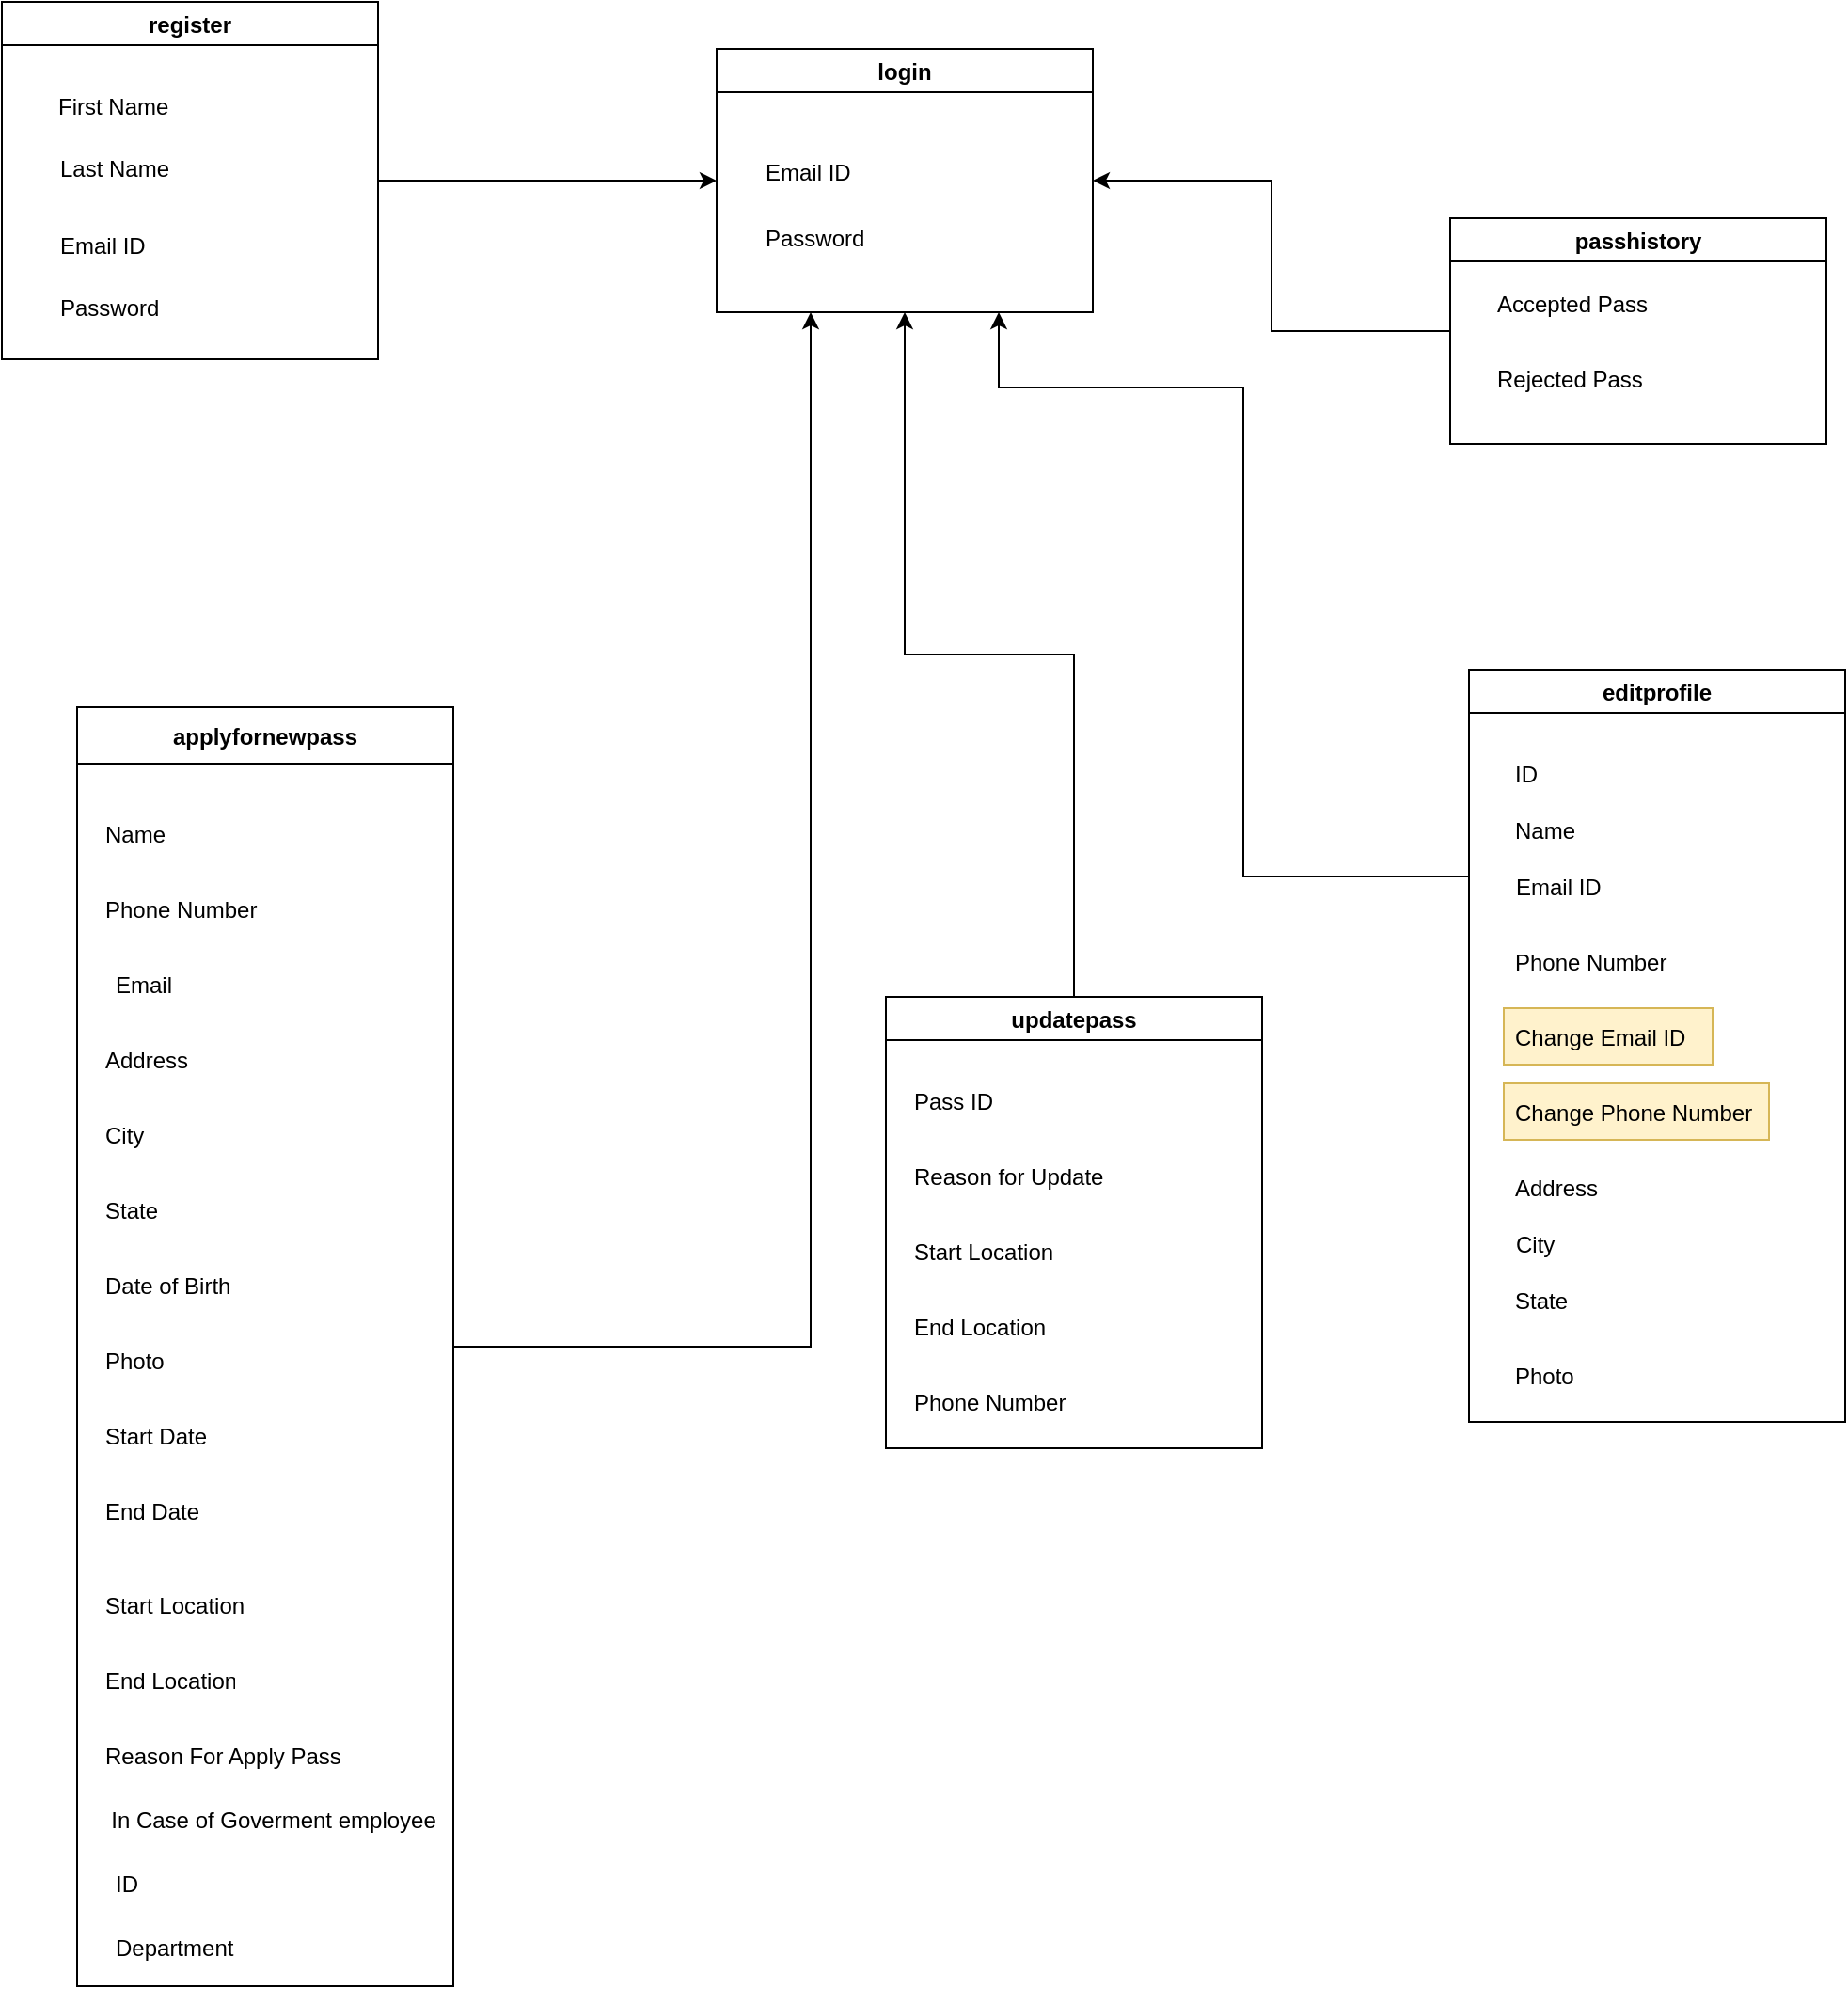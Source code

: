 <mxfile version="16.5.1" type="device"><diagram id="C5RBs43oDa-KdzZeNtuy" name="Page-1"><mxGraphModel dx="2076" dy="1320" grid="1" gridSize="10" guides="1" tooltips="1" connect="1" arrows="1" fold="1" page="1" pageScale="1" pageWidth="827" pageHeight="1169" math="0" shadow="0"><root><mxCell id="WIyWlLk6GJQsqaUBKTNV-0"/><mxCell id="WIyWlLk6GJQsqaUBKTNV-1" parent="WIyWlLk6GJQsqaUBKTNV-0"/><mxCell id="ux_ChrM_bu3ap9-uoVFb-0" value="login" style="swimlane;" parent="WIyWlLk6GJQsqaUBKTNV-1" vertex="1"><mxGeometry x="660" y="80" width="200" height="140" as="geometry"/></mxCell><mxCell id="ux_ChrM_bu3ap9-uoVFb-10" value="Email ID" style="text;strokeColor=none;fillColor=none;align=left;verticalAlign=middle;spacingLeft=4;spacingRight=4;overflow=hidden;points=[[0,0.5],[1,0.5]];portConstraint=eastwest;rotatable=0;" parent="ux_ChrM_bu3ap9-uoVFb-0" vertex="1"><mxGeometry x="20" y="50" width="110" height="30" as="geometry"/></mxCell><mxCell id="ux_ChrM_bu3ap9-uoVFb-14" value="Password" style="text;strokeColor=none;fillColor=none;align=left;verticalAlign=middle;spacingLeft=4;spacingRight=4;overflow=hidden;points=[[0,0.5],[1,0.5]];portConstraint=eastwest;rotatable=0;" parent="ux_ChrM_bu3ap9-uoVFb-0" vertex="1"><mxGeometry x="20" y="85" width="110" height="30" as="geometry"/></mxCell><mxCell id="iPcBIw3IaXngAPwADsL5-11" style="edgeStyle=orthogonalEdgeStyle;rounded=0;orthogonalLoop=1;jettySize=auto;html=1;entryX=0.25;entryY=1;entryDx=0;entryDy=0;" edge="1" parent="WIyWlLk6GJQsqaUBKTNV-1" source="ux_ChrM_bu3ap9-uoVFb-21" target="ux_ChrM_bu3ap9-uoVFb-0"><mxGeometry relative="1" as="geometry"/></mxCell><mxCell id="ux_ChrM_bu3ap9-uoVFb-21" value="applyfornewpass" style="swimlane;startSize=30;" parent="WIyWlLk6GJQsqaUBKTNV-1" vertex="1"><mxGeometry x="320" y="430" width="200" height="680" as="geometry"/></mxCell><mxCell id="ux_ChrM_bu3ap9-uoVFb-30" value="Name" style="text;strokeColor=none;fillColor=none;align=left;verticalAlign=middle;spacingLeft=4;spacingRight=4;overflow=hidden;points=[[0,0.5],[1,0.5]];portConstraint=eastwest;rotatable=0;" parent="ux_ChrM_bu3ap9-uoVFb-21" vertex="1"><mxGeometry x="9" y="52" width="80" height="30" as="geometry"/></mxCell><mxCell id="ux_ChrM_bu3ap9-uoVFb-33" value="Email" style="text;strokeColor=none;fillColor=none;align=left;verticalAlign=middle;spacingLeft=4;spacingRight=4;overflow=hidden;points=[[0,0.5],[1,0.5]];portConstraint=eastwest;rotatable=0;" parent="ux_ChrM_bu3ap9-uoVFb-21" vertex="1"><mxGeometry x="14.5" y="132" width="80" height="30" as="geometry"/></mxCell><mxCell id="ux_ChrM_bu3ap9-uoVFb-31" value="Phone Number" style="text;strokeColor=none;fillColor=none;align=left;verticalAlign=middle;spacingLeft=4;spacingRight=4;overflow=hidden;points=[[0,0.5],[1,0.5]];portConstraint=eastwest;rotatable=0;" parent="ux_ChrM_bu3ap9-uoVFb-21" vertex="1"><mxGeometry x="9" y="92" width="121" height="30" as="geometry"/></mxCell><mxCell id="ux_ChrM_bu3ap9-uoVFb-41" value="Address" style="text;strokeColor=none;fillColor=none;align=left;verticalAlign=middle;spacingLeft=4;spacingRight=4;overflow=hidden;points=[[0,0.5],[1,0.5]];portConstraint=eastwest;rotatable=0;" parent="ux_ChrM_bu3ap9-uoVFb-21" vertex="1"><mxGeometry x="9" y="172" width="80" height="30" as="geometry"/></mxCell><mxCell id="ux_ChrM_bu3ap9-uoVFb-42" value="City" style="text;strokeColor=none;fillColor=none;align=left;verticalAlign=middle;spacingLeft=4;spacingRight=4;overflow=hidden;points=[[0,0.5],[1,0.5]];portConstraint=eastwest;rotatable=0;" parent="ux_ChrM_bu3ap9-uoVFb-21" vertex="1"><mxGeometry x="9" y="212" width="80" height="30" as="geometry"/></mxCell><mxCell id="ux_ChrM_bu3ap9-uoVFb-43" value="State" style="text;strokeColor=none;fillColor=none;align=left;verticalAlign=middle;spacingLeft=4;spacingRight=4;overflow=hidden;points=[[0,0.5],[1,0.5]];portConstraint=eastwest;rotatable=0;" parent="ux_ChrM_bu3ap9-uoVFb-21" vertex="1"><mxGeometry x="9" y="252" width="80" height="30" as="geometry"/></mxCell><mxCell id="ux_ChrM_bu3ap9-uoVFb-44" value="Date of Birth" style="text;strokeColor=none;fillColor=none;align=left;verticalAlign=middle;spacingLeft=4;spacingRight=4;overflow=hidden;points=[[0,0.5],[1,0.5]];portConstraint=eastwest;rotatable=0;" parent="ux_ChrM_bu3ap9-uoVFb-21" vertex="1"><mxGeometry x="9" y="292" width="80" height="30" as="geometry"/></mxCell><mxCell id="ux_ChrM_bu3ap9-uoVFb-45" value="Photo" style="text;strokeColor=none;fillColor=none;align=left;verticalAlign=middle;spacingLeft=4;spacingRight=4;overflow=hidden;points=[[0,0.5],[1,0.5]];portConstraint=eastwest;rotatable=0;" parent="ux_ChrM_bu3ap9-uoVFb-21" vertex="1"><mxGeometry x="9" y="332" width="80" height="30" as="geometry"/></mxCell><mxCell id="ux_ChrM_bu3ap9-uoVFb-46" value="Start Date" style="text;strokeColor=none;fillColor=none;align=left;verticalAlign=middle;spacingLeft=4;spacingRight=4;overflow=hidden;points=[[0,0.5],[1,0.5]];portConstraint=eastwest;rotatable=0;" parent="ux_ChrM_bu3ap9-uoVFb-21" vertex="1"><mxGeometry x="9" y="372" width="80" height="30" as="geometry"/></mxCell><mxCell id="ux_ChrM_bu3ap9-uoVFb-48" value="End Date" style="text;strokeColor=none;fillColor=none;align=left;verticalAlign=middle;spacingLeft=4;spacingRight=4;overflow=hidden;points=[[0,0.5],[1,0.5]];portConstraint=eastwest;rotatable=0;" parent="ux_ChrM_bu3ap9-uoVFb-21" vertex="1"><mxGeometry x="9" y="412" width="80" height="30" as="geometry"/></mxCell><mxCell id="ux_ChrM_bu3ap9-uoVFb-47" value="Start Location" style="text;strokeColor=none;fillColor=none;align=left;verticalAlign=middle;spacingLeft=4;spacingRight=4;overflow=hidden;points=[[0,0.5],[1,0.5]];portConstraint=eastwest;rotatable=0;" parent="ux_ChrM_bu3ap9-uoVFb-21" vertex="1"><mxGeometry x="9" y="462" width="91" height="30" as="geometry"/></mxCell><mxCell id="ux_ChrM_bu3ap9-uoVFb-49" value="End Location" style="text;strokeColor=none;fillColor=none;align=left;verticalAlign=middle;spacingLeft=4;spacingRight=4;overflow=hidden;points=[[0,0.5],[1,0.5]];portConstraint=eastwest;rotatable=0;" parent="ux_ChrM_bu3ap9-uoVFb-21" vertex="1"><mxGeometry x="9" y="502" width="80" height="30" as="geometry"/></mxCell><mxCell id="ux_ChrM_bu3ap9-uoVFb-50" value="Reason For Apply Pass" style="text;strokeColor=none;fillColor=none;align=left;verticalAlign=middle;spacingLeft=4;spacingRight=4;overflow=hidden;points=[[0,0.5],[1,0.5]];portConstraint=eastwest;rotatable=0;" parent="ux_ChrM_bu3ap9-uoVFb-21" vertex="1"><mxGeometry x="9" y="542" width="145.5" height="30" as="geometry"/></mxCell><mxCell id="ux_ChrM_bu3ap9-uoVFb-53" value="In Case of Goverment employee" style="text;html=1;align=center;verticalAlign=middle;resizable=0;points=[];autosize=1;strokeColor=none;fillColor=none;" parent="ux_ChrM_bu3ap9-uoVFb-21" vertex="1"><mxGeometry x="9" y="582" width="190" height="20" as="geometry"/></mxCell><mxCell id="ux_ChrM_bu3ap9-uoVFb-54" value="ID" style="text;strokeColor=none;fillColor=none;align=left;verticalAlign=middle;spacingLeft=4;spacingRight=4;overflow=hidden;points=[[0,0.5],[1,0.5]];portConstraint=eastwest;rotatable=0;" parent="ux_ChrM_bu3ap9-uoVFb-21" vertex="1"><mxGeometry x="14.5" y="610" width="80" height="30" as="geometry"/></mxCell><mxCell id="ux_ChrM_bu3ap9-uoVFb-55" value="Department" style="text;strokeColor=none;fillColor=none;align=left;verticalAlign=middle;spacingLeft=4;spacingRight=4;overflow=hidden;points=[[0,0.5],[1,0.5]];portConstraint=eastwest;rotatable=0;" parent="ux_ChrM_bu3ap9-uoVFb-21" vertex="1"><mxGeometry x="14.5" y="644" width="80" height="30" as="geometry"/></mxCell><mxCell id="iPcBIw3IaXngAPwADsL5-12" style="edgeStyle=orthogonalEdgeStyle;rounded=0;orthogonalLoop=1;jettySize=auto;html=1;entryX=0.5;entryY=1;entryDx=0;entryDy=0;" edge="1" parent="WIyWlLk6GJQsqaUBKTNV-1" source="ux_ChrM_bu3ap9-uoVFb-24" target="ux_ChrM_bu3ap9-uoVFb-0"><mxGeometry relative="1" as="geometry"/></mxCell><mxCell id="ux_ChrM_bu3ap9-uoVFb-24" value="updatepass" style="swimlane;" parent="WIyWlLk6GJQsqaUBKTNV-1" vertex="1"><mxGeometry x="750" y="584" width="200" height="240" as="geometry"/></mxCell><mxCell id="ux_ChrM_bu3ap9-uoVFb-38" value="Pass ID" style="text;strokeColor=none;fillColor=none;align=left;verticalAlign=middle;spacingLeft=4;spacingRight=4;overflow=hidden;points=[[0,0.5],[1,0.5]];portConstraint=eastwest;rotatable=0;" parent="ux_ChrM_bu3ap9-uoVFb-24" vertex="1"><mxGeometry x="9" y="40" width="80" height="30" as="geometry"/></mxCell><mxCell id="ux_ChrM_bu3ap9-uoVFb-37" value="Reason for Update" style="text;strokeColor=none;fillColor=none;align=left;verticalAlign=middle;spacingLeft=4;spacingRight=4;overflow=hidden;points=[[0,0.5],[1,0.5]];portConstraint=eastwest;rotatable=0;" parent="ux_ChrM_bu3ap9-uoVFb-24" vertex="1"><mxGeometry x="9" y="80" width="121" height="30" as="geometry"/></mxCell><mxCell id="ux_ChrM_bu3ap9-uoVFb-36" value="Start Location" style="text;strokeColor=none;fillColor=none;align=left;verticalAlign=middle;spacingLeft=4;spacingRight=4;overflow=hidden;points=[[0,0.5],[1,0.5]];portConstraint=eastwest;rotatable=0;" parent="ux_ChrM_bu3ap9-uoVFb-24" vertex="1"><mxGeometry x="9" y="120" width="101" height="30" as="geometry"/></mxCell><mxCell id="ux_ChrM_bu3ap9-uoVFb-35" value="End Location" style="text;strokeColor=none;fillColor=none;align=left;verticalAlign=middle;spacingLeft=4;spacingRight=4;overflow=hidden;points=[[0,0.5],[1,0.5]];portConstraint=eastwest;rotatable=0;" parent="ux_ChrM_bu3ap9-uoVFb-24" vertex="1"><mxGeometry x="9" y="160" width="111" height="30" as="geometry"/></mxCell><mxCell id="ux_ChrM_bu3ap9-uoVFb-34" value="Phone Number" style="text;strokeColor=none;fillColor=none;align=left;verticalAlign=middle;spacingLeft=4;spacingRight=4;overflow=hidden;points=[[0,0.5],[1,0.5]];portConstraint=eastwest;rotatable=0;" parent="ux_ChrM_bu3ap9-uoVFb-24" vertex="1"><mxGeometry x="9" y="200" width="121" height="30" as="geometry"/></mxCell><mxCell id="iPcBIw3IaXngAPwADsL5-14" style="edgeStyle=orthogonalEdgeStyle;rounded=0;orthogonalLoop=1;jettySize=auto;html=1;entryX=1;entryY=0.5;entryDx=0;entryDy=0;" edge="1" parent="WIyWlLk6GJQsqaUBKTNV-1" source="ux_ChrM_bu3ap9-uoVFb-26" target="ux_ChrM_bu3ap9-uoVFb-0"><mxGeometry relative="1" as="geometry"/></mxCell><mxCell id="ux_ChrM_bu3ap9-uoVFb-26" value="passhistory" style="swimlane;" parent="WIyWlLk6GJQsqaUBKTNV-1" vertex="1"><mxGeometry x="1050" y="170" width="200" height="120" as="geometry"/></mxCell><mxCell id="ux_ChrM_bu3ap9-uoVFb-57" value="Accepted Pass" style="text;strokeColor=none;fillColor=none;align=left;verticalAlign=middle;spacingLeft=4;spacingRight=4;overflow=hidden;points=[[0,0.5],[1,0.5]];portConstraint=eastwest;rotatable=0;" parent="ux_ChrM_bu3ap9-uoVFb-26" vertex="1"><mxGeometry x="19" y="30" width="111" height="30" as="geometry"/></mxCell><mxCell id="ux_ChrM_bu3ap9-uoVFb-59" value="Rejected Pass" style="text;strokeColor=none;fillColor=none;align=left;verticalAlign=middle;spacingLeft=4;spacingRight=4;overflow=hidden;points=[[0,0.5],[1,0.5]];portConstraint=eastwest;rotatable=0;" parent="ux_ChrM_bu3ap9-uoVFb-26" vertex="1"><mxGeometry x="19" y="70" width="91" height="30" as="geometry"/></mxCell><mxCell id="iPcBIw3IaXngAPwADsL5-15" style="edgeStyle=orthogonalEdgeStyle;rounded=0;orthogonalLoop=1;jettySize=auto;html=1;entryX=0.75;entryY=1;entryDx=0;entryDy=0;" edge="1" parent="WIyWlLk6GJQsqaUBKTNV-1" source="ux_ChrM_bu3ap9-uoVFb-28" target="ux_ChrM_bu3ap9-uoVFb-0"><mxGeometry relative="1" as="geometry"><Array as="points"><mxPoint x="940" y="520"/><mxPoint x="940" y="260"/><mxPoint x="810" y="260"/></Array></mxGeometry></mxCell><mxCell id="ux_ChrM_bu3ap9-uoVFb-28" value="editprofile" style="swimlane;" parent="WIyWlLk6GJQsqaUBKTNV-1" vertex="1"><mxGeometry x="1060" y="410" width="200" height="400" as="geometry"/></mxCell><mxCell id="ux_ChrM_bu3ap9-uoVFb-58" value="Name" style="text;strokeColor=none;fillColor=none;align=left;verticalAlign=middle;spacingLeft=4;spacingRight=4;overflow=hidden;points=[[0,0.5],[1,0.5]];portConstraint=eastwest;rotatable=0;" parent="ux_ChrM_bu3ap9-uoVFb-28" vertex="1"><mxGeometry x="18.5" y="70" width="80" height="30" as="geometry"/></mxCell><mxCell id="ux_ChrM_bu3ap9-uoVFb-62" value="Email ID" style="text;strokeColor=none;fillColor=none;align=left;verticalAlign=middle;spacingLeft=4;spacingRight=4;overflow=hidden;points=[[0,0.5],[1,0.5]];portConstraint=eastwest;rotatable=0;" parent="ux_ChrM_bu3ap9-uoVFb-28" vertex="1"><mxGeometry x="19" y="100" width="80" height="30" as="geometry"/></mxCell><mxCell id="ux_ChrM_bu3ap9-uoVFb-63" value="Phone Number" style="text;strokeColor=none;fillColor=none;align=left;verticalAlign=middle;spacingLeft=4;spacingRight=4;overflow=hidden;points=[[0,0.5],[1,0.5]];portConstraint=eastwest;rotatable=0;" parent="ux_ChrM_bu3ap9-uoVFb-28" vertex="1"><mxGeometry x="18.5" y="140" width="101" height="30" as="geometry"/></mxCell><mxCell id="ux_ChrM_bu3ap9-uoVFb-64" value="Change Email ID" style="text;strokeColor=#d6b656;fillColor=#fff2cc;align=left;verticalAlign=middle;spacingLeft=4;spacingRight=4;overflow=hidden;points=[[0,0.5],[1,0.5]];portConstraint=eastwest;rotatable=0;" parent="ux_ChrM_bu3ap9-uoVFb-28" vertex="1"><mxGeometry x="18.5" y="180" width="111" height="30" as="geometry"/></mxCell><mxCell id="ux_ChrM_bu3ap9-uoVFb-65" value="Change Phone Number" style="text;strokeColor=#d6b656;fillColor=#fff2cc;align=left;verticalAlign=middle;spacingLeft=4;spacingRight=4;overflow=hidden;points=[[0,0.5],[1,0.5]];portConstraint=eastwest;rotatable=0;" parent="ux_ChrM_bu3ap9-uoVFb-28" vertex="1"><mxGeometry x="18.5" y="220" width="141" height="30" as="geometry"/></mxCell><mxCell id="ux_ChrM_bu3ap9-uoVFb-66" value="Address" style="text;strokeColor=none;fillColor=none;align=left;verticalAlign=middle;spacingLeft=4;spacingRight=4;overflow=hidden;points=[[0,0.5],[1,0.5]];portConstraint=eastwest;rotatable=0;" parent="ux_ChrM_bu3ap9-uoVFb-28" vertex="1"><mxGeometry x="18.5" y="260" width="80" height="30" as="geometry"/></mxCell><mxCell id="ux_ChrM_bu3ap9-uoVFb-67" value="City" style="text;strokeColor=none;fillColor=none;align=left;verticalAlign=middle;spacingLeft=4;spacingRight=4;overflow=hidden;points=[[0,0.5],[1,0.5]];portConstraint=eastwest;rotatable=0;" parent="ux_ChrM_bu3ap9-uoVFb-28" vertex="1"><mxGeometry x="19" y="290" width="80" height="30" as="geometry"/></mxCell><mxCell id="ux_ChrM_bu3ap9-uoVFb-68" value="State" style="text;strokeColor=none;fillColor=none;align=left;verticalAlign=middle;spacingLeft=4;spacingRight=4;overflow=hidden;points=[[0,0.5],[1,0.5]];portConstraint=eastwest;rotatable=0;" parent="ux_ChrM_bu3ap9-uoVFb-28" vertex="1"><mxGeometry x="18.5" y="320" width="80" height="30" as="geometry"/></mxCell><mxCell id="ux_ChrM_bu3ap9-uoVFb-69" value="ID" style="text;strokeColor=none;fillColor=none;align=left;verticalAlign=middle;spacingLeft=4;spacingRight=4;overflow=hidden;points=[[0,0.5],[1,0.5]];portConstraint=eastwest;rotatable=0;" parent="ux_ChrM_bu3ap9-uoVFb-28" vertex="1"><mxGeometry x="18.5" y="40" width="80" height="30" as="geometry"/></mxCell><mxCell id="ux_ChrM_bu3ap9-uoVFb-70" value="Photo" style="text;strokeColor=none;fillColor=none;align=left;verticalAlign=middle;spacingLeft=4;spacingRight=4;overflow=hidden;points=[[0,0.5],[1,0.5]];portConstraint=eastwest;rotatable=0;" parent="ux_ChrM_bu3ap9-uoVFb-28" vertex="1"><mxGeometry x="18.5" y="360" width="80" height="30" as="geometry"/></mxCell><mxCell id="iPcBIw3IaXngAPwADsL5-10" style="edgeStyle=orthogonalEdgeStyle;rounded=0;orthogonalLoop=1;jettySize=auto;html=1;entryX=0;entryY=0.5;entryDx=0;entryDy=0;" edge="1" parent="WIyWlLk6GJQsqaUBKTNV-1" source="iPcBIw3IaXngAPwADsL5-0" target="ux_ChrM_bu3ap9-uoVFb-0"><mxGeometry relative="1" as="geometry"/></mxCell><mxCell id="iPcBIw3IaXngAPwADsL5-0" value="register" style="swimlane;" vertex="1" parent="WIyWlLk6GJQsqaUBKTNV-1"><mxGeometry x="280" y="55" width="200" height="190" as="geometry"/></mxCell><mxCell id="iPcBIw3IaXngAPwADsL5-1" value="Last Name" style="text;strokeColor=none;fillColor=none;align=left;verticalAlign=middle;spacingLeft=4;spacingRight=4;overflow=hidden;points=[[0,0.5],[1,0.5]];portConstraint=eastwest;rotatable=0;" vertex="1" parent="iPcBIw3IaXngAPwADsL5-0"><mxGeometry x="25" y="73" width="110" height="30" as="geometry"/></mxCell><mxCell id="iPcBIw3IaXngAPwADsL5-2" value="Password" style="text;strokeColor=none;fillColor=none;align=left;verticalAlign=middle;spacingLeft=4;spacingRight=4;overflow=hidden;points=[[0,0.5],[1,0.5]];portConstraint=eastwest;rotatable=0;" vertex="1" parent="iPcBIw3IaXngAPwADsL5-0"><mxGeometry x="25" y="147" width="110" height="30" as="geometry"/></mxCell><mxCell id="iPcBIw3IaXngAPwADsL5-3" value="Email ID" style="text;strokeColor=none;fillColor=none;align=left;verticalAlign=middle;spacingLeft=4;spacingRight=4;overflow=hidden;points=[[0,0.5],[1,0.5]];portConstraint=eastwest;rotatable=0;" vertex="1" parent="iPcBIw3IaXngAPwADsL5-0"><mxGeometry x="25" y="114" width="110" height="30" as="geometry"/></mxCell><mxCell id="iPcBIw3IaXngAPwADsL5-5" value="First Name" style="text;strokeColor=none;fillColor=none;align=left;verticalAlign=middle;spacingLeft=4;spacingRight=4;overflow=hidden;points=[[0,0.5],[1,0.5]];portConstraint=eastwest;rotatable=0;" vertex="1" parent="iPcBIw3IaXngAPwADsL5-0"><mxGeometry x="24" y="40" width="110" height="30" as="geometry"/></mxCell></root></mxGraphModel></diagram></mxfile>